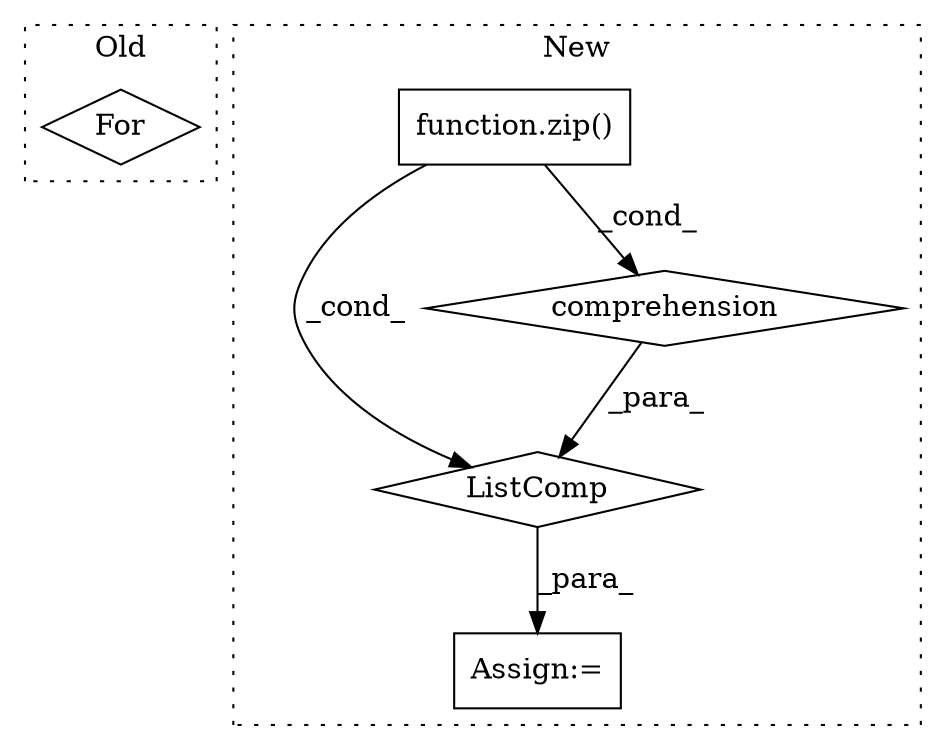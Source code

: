 digraph G {
subgraph cluster0 {
1 [label="For" a="107" s="7039,7071" l="4,14" shape="diamond"];
label = "Old";
style="dotted";
}
subgraph cluster1 {
2 [label="ListComp" a="106" s="6951" l="77" shape="diamond"];
3 [label="comprehension" a="45" s="6985" l="3" shape="diamond"];
4 [label="Assign:=" a="68" s="6948" l="3" shape="box"];
5 [label="function.zip()" a="75" s="7005,7026" l="4,1" shape="box"];
label = "New";
style="dotted";
}
2 -> 4 [label="_para_"];
3 -> 2 [label="_para_"];
5 -> 3 [label="_cond_"];
5 -> 2 [label="_cond_"];
}